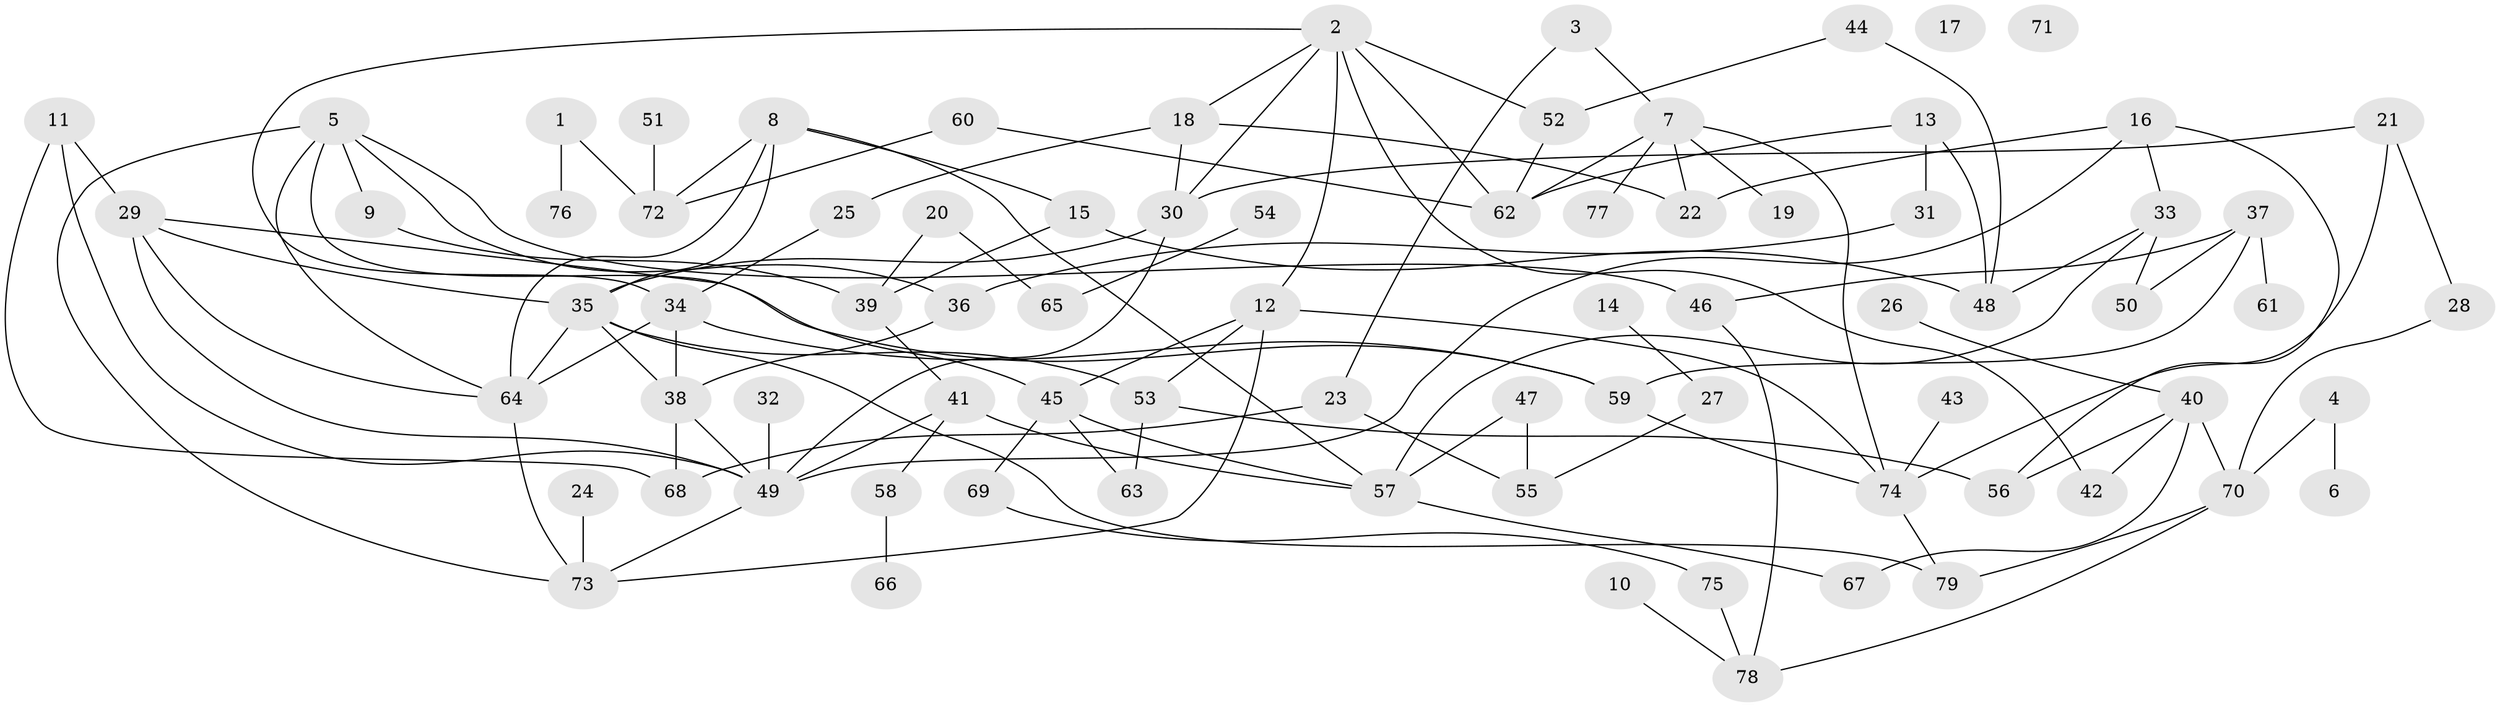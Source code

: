 // coarse degree distribution, {1: 0.16, 7: 0.04, 2: 0.18, 8: 0.02, 5: 0.2, 9: 0.02, 4: 0.14, 3: 0.12, 0: 0.04, 11: 0.02, 6: 0.06}
// Generated by graph-tools (version 1.1) at 2025/23/03/03/25 07:23:27]
// undirected, 79 vertices, 122 edges
graph export_dot {
graph [start="1"]
  node [color=gray90,style=filled];
  1;
  2;
  3;
  4;
  5;
  6;
  7;
  8;
  9;
  10;
  11;
  12;
  13;
  14;
  15;
  16;
  17;
  18;
  19;
  20;
  21;
  22;
  23;
  24;
  25;
  26;
  27;
  28;
  29;
  30;
  31;
  32;
  33;
  34;
  35;
  36;
  37;
  38;
  39;
  40;
  41;
  42;
  43;
  44;
  45;
  46;
  47;
  48;
  49;
  50;
  51;
  52;
  53;
  54;
  55;
  56;
  57;
  58;
  59;
  60;
  61;
  62;
  63;
  64;
  65;
  66;
  67;
  68;
  69;
  70;
  71;
  72;
  73;
  74;
  75;
  76;
  77;
  78;
  79;
  1 -- 72;
  1 -- 76;
  2 -- 12;
  2 -- 18;
  2 -- 30;
  2 -- 34;
  2 -- 42;
  2 -- 52;
  2 -- 62;
  3 -- 7;
  3 -- 23;
  4 -- 6;
  4 -- 70;
  5 -- 9;
  5 -- 36;
  5 -- 45;
  5 -- 46;
  5 -- 64;
  5 -- 73;
  7 -- 19;
  7 -- 22;
  7 -- 62;
  7 -- 74;
  7 -- 77;
  8 -- 15;
  8 -- 35;
  8 -- 57;
  8 -- 64;
  8 -- 72;
  9 -- 39;
  10 -- 78;
  11 -- 29;
  11 -- 49;
  11 -- 68;
  12 -- 45;
  12 -- 53;
  12 -- 73;
  12 -- 74;
  13 -- 31;
  13 -- 48;
  13 -- 62;
  14 -- 27;
  15 -- 39;
  15 -- 48;
  16 -- 22;
  16 -- 33;
  16 -- 49;
  16 -- 56;
  18 -- 22;
  18 -- 25;
  18 -- 30;
  20 -- 39;
  20 -- 65;
  21 -- 28;
  21 -- 30;
  21 -- 74;
  23 -- 55;
  23 -- 68;
  24 -- 73;
  25 -- 34;
  26 -- 40;
  27 -- 55;
  28 -- 70;
  29 -- 35;
  29 -- 49;
  29 -- 59;
  29 -- 64;
  30 -- 35;
  30 -- 49;
  31 -- 36;
  32 -- 49;
  33 -- 48;
  33 -- 50;
  33 -- 57;
  34 -- 38;
  34 -- 59;
  34 -- 64;
  35 -- 38;
  35 -- 53;
  35 -- 64;
  35 -- 79;
  36 -- 38;
  37 -- 46;
  37 -- 50;
  37 -- 59;
  37 -- 61;
  38 -- 49;
  38 -- 68;
  39 -- 41;
  40 -- 42;
  40 -- 56;
  40 -- 67;
  40 -- 70;
  41 -- 49;
  41 -- 57;
  41 -- 58;
  43 -- 74;
  44 -- 48;
  44 -- 52;
  45 -- 57;
  45 -- 63;
  45 -- 69;
  46 -- 78;
  47 -- 55;
  47 -- 57;
  49 -- 73;
  51 -- 72;
  52 -- 62;
  53 -- 56;
  53 -- 63;
  54 -- 65;
  57 -- 67;
  58 -- 66;
  59 -- 74;
  60 -- 62;
  60 -- 72;
  64 -- 73;
  69 -- 75;
  70 -- 78;
  70 -- 79;
  74 -- 79;
  75 -- 78;
}
